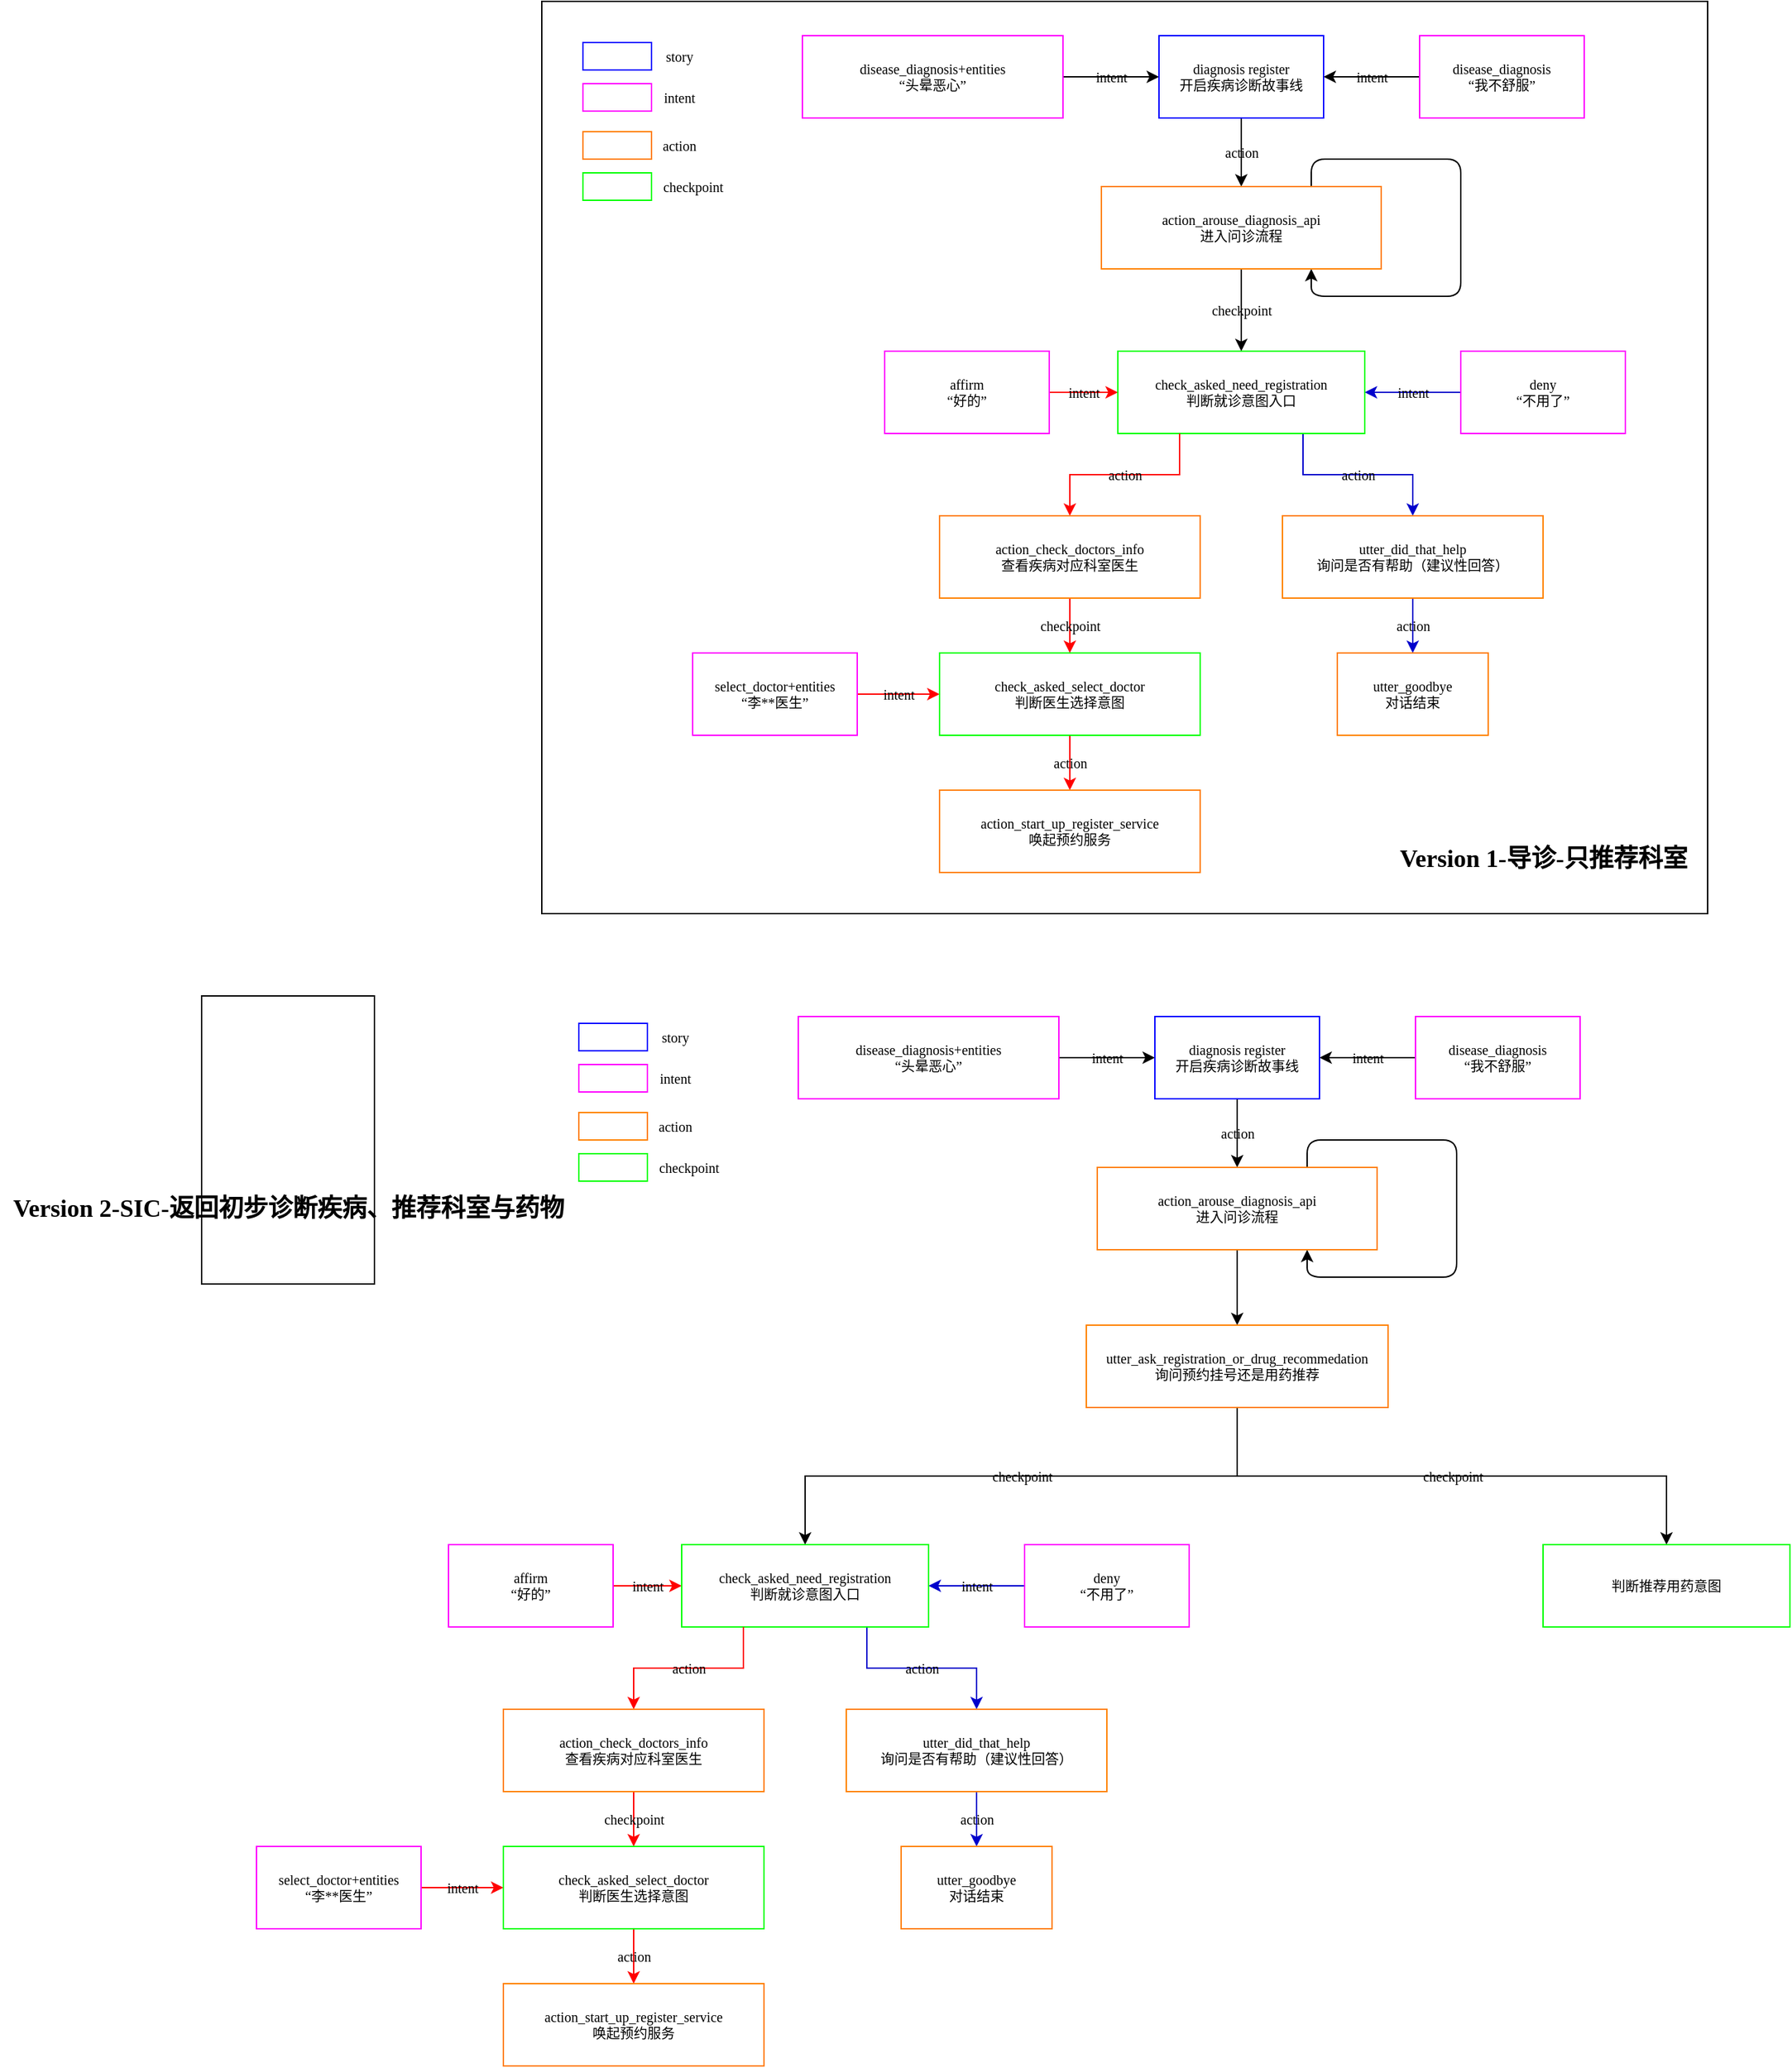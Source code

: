<mxfile version="18.0.6" type="device" pages="2"><diagram id="nR0XFxBPYSp32A-_7GJC" name="第 1 页"><mxGraphModel dx="2368" dy="2108" grid="1" gridSize="10" guides="1" tooltips="1" connect="1" arrows="1" fold="1" page="1" pageScale="1" pageWidth="827" pageHeight="1169" math="0" shadow="0"><root><mxCell id="0"/><mxCell id="1" parent="0"/><mxCell id="WobwZzekLnD1ukFveJk9-29" value="" style="whiteSpace=wrap;html=1;labelBackgroundColor=none;fontFamily=Times New Roman;fontSize=15;" vertex="1" parent="1"><mxGeometry x="-410" y="-5" width="850" height="665" as="geometry"/></mxCell><mxCell id="DvigkotXk9K4suQ4TjZf-3" value="intent" style="edgeStyle=orthogonalEdgeStyle;rounded=0;orthogonalLoop=1;jettySize=auto;html=1;startArrow=classic;startFill=1;endArrow=none;endFill=0;fontSize=10;fontFamily=Times New Roman;labelBackgroundColor=none;" edge="1" parent="1" source="DvigkotXk9K4suQ4TjZf-1" target="DvigkotXk9K4suQ4TjZf-2"><mxGeometry relative="1" as="geometry"/></mxCell><mxCell id="DvigkotXk9K4suQ4TjZf-5" value="intent" style="edgeStyle=orthogonalEdgeStyle;rounded=0;orthogonalLoop=1;jettySize=auto;html=1;startArrow=classic;startFill=1;endArrow=none;endFill=0;fontSize=10;fontFamily=Times New Roman;labelBackgroundColor=none;" edge="1" parent="1" source="DvigkotXk9K4suQ4TjZf-1" target="DvigkotXk9K4suQ4TjZf-4"><mxGeometry relative="1" as="geometry"/></mxCell><mxCell id="DvigkotXk9K4suQ4TjZf-9" value="action" style="rounded=0;orthogonalLoop=1;jettySize=auto;html=1;exitX=0.5;exitY=1;exitDx=0;exitDy=0;fontColor=#000000;startArrow=none;startFill=0;endArrow=classic;endFill=1;fontSize=10;fontFamily=Times New Roman;labelBackgroundColor=none;" edge="1" parent="1" source="DvigkotXk9K4suQ4TjZf-1" target="DvigkotXk9K4suQ4TjZf-6"><mxGeometry relative="1" as="geometry"/></mxCell><mxCell id="DvigkotXk9K4suQ4TjZf-1" value="&lt;div style=&quot;font-size: 10px;&quot;&gt;diagnosis register&lt;/div&gt;&lt;div style=&quot;font-size: 10px;&quot;&gt;开启疾病诊断故事线&lt;/div&gt;" style="whiteSpace=wrap;html=1;fontColor=#000000;labelBackgroundColor=none;strokeColor=#0000FF;fontSize=10;fontFamily=Times New Roman;" vertex="1" parent="1"><mxGeometry x="40" y="20" width="120" height="60" as="geometry"/></mxCell><mxCell id="DvigkotXk9K4suQ4TjZf-2" value="&lt;div style=&quot;font-size: 10px;&quot;&gt;disease_diagnosis&lt;/div&gt;&lt;div style=&quot;font-size: 10px;&quot;&gt;“我不舒服”&lt;/div&gt;" style="whiteSpace=wrap;html=1;fontColor=#000000;labelBackgroundColor=none;strokeColor=#FF00FF;fontSize=10;fontFamily=Times New Roman;" vertex="1" parent="1"><mxGeometry x="230" y="20" width="120" height="60" as="geometry"/></mxCell><mxCell id="DvigkotXk9K4suQ4TjZf-4" value="&lt;div style=&quot;font-size: 10px;&quot;&gt;disease_diagnosis+entities&lt;/div&gt;&lt;div style=&quot;font-size: 10px;&quot;&gt;“头晕恶心”&lt;br&gt;&lt;/div&gt;" style="whiteSpace=wrap;html=1;fontColor=#000000;labelBackgroundColor=none;strokeColor=#FF00FF;fontSize=10;fontFamily=Times New Roman;" vertex="1" parent="1"><mxGeometry x="-220" y="20" width="190" height="60" as="geometry"/></mxCell><mxCell id="DvigkotXk9K4suQ4TjZf-11" value="checkpoint" style="edgeStyle=none;rounded=0;orthogonalLoop=1;jettySize=auto;html=1;fontColor=#000000;startArrow=none;startFill=0;endArrow=classic;endFill=1;fontSize=10;fontFamily=Times New Roman;labelBackgroundColor=none;" edge="1" parent="1" source="DvigkotXk9K4suQ4TjZf-6" target="DvigkotXk9K4suQ4TjZf-10"><mxGeometry relative="1" as="geometry"/></mxCell><mxCell id="WobwZzekLnD1ukFveJk9-63" value="" style="edgeStyle=orthogonalEdgeStyle;rounded=1;orthogonalLoop=1;jettySize=auto;html=1;exitX=0.75;exitY=0;exitDx=0;exitDy=0;labelBackgroundColor=none;fontFamily=Times New Roman;fontSize=10;fontColor=default;startArrow=none;startFill=0;endArrow=classic;endFill=1;strokeColor=#000000;entryX=0.75;entryY=1;entryDx=0;entryDy=0;" edge="1" parent="1" source="DvigkotXk9K4suQ4TjZf-6" target="DvigkotXk9K4suQ4TjZf-6"><mxGeometry relative="1" as="geometry"><Array as="points"><mxPoint x="151" y="110"/><mxPoint x="260" y="110"/><mxPoint x="260" y="210"/><mxPoint x="151" y="210"/></Array></mxGeometry></mxCell><mxCell id="DvigkotXk9K4suQ4TjZf-6" value="&lt;div style=&quot;font-size: 10px;&quot;&gt;action_arouse_diagnosis_api&lt;/div&gt;&lt;div style=&quot;font-size: 10px;&quot;&gt;进入问诊流程&lt;/div&gt;" style="whiteSpace=wrap;html=1;fontColor=#000000;labelBackgroundColor=none;strokeColor=#FF8000;fontSize=10;fontFamily=Times New Roman;" vertex="1" parent="1"><mxGeometry x="-2" y="130" width="204" height="60" as="geometry"/></mxCell><mxCell id="DvigkotXk9K4suQ4TjZf-13" value="intent" style="edgeStyle=none;rounded=0;orthogonalLoop=1;jettySize=auto;html=1;fontColor=#000000;startArrow=classic;startFill=1;endArrow=none;endFill=0;strokeColor=#FF0000;fontSize=10;fontFamily=Times New Roman;labelBackgroundColor=none;" edge="1" parent="1" source="DvigkotXk9K4suQ4TjZf-10" target="DvigkotXk9K4suQ4TjZf-12"><mxGeometry relative="1" as="geometry"/></mxCell><mxCell id="DvigkotXk9K4suQ4TjZf-15" value="intent" style="edgeStyle=none;rounded=0;orthogonalLoop=1;jettySize=auto;html=1;fontColor=#000000;startArrow=classic;startFill=1;endArrow=none;endFill=0;fontSize=10;fontFamily=Times New Roman;strokeColor=#0000CC;labelBackgroundColor=none;" edge="1" parent="1" source="DvigkotXk9K4suQ4TjZf-10" target="DvigkotXk9K4suQ4TjZf-14"><mxGeometry relative="1" as="geometry"/></mxCell><mxCell id="WobwZzekLnD1ukFveJk9-21" value="action" style="edgeStyle=orthogonalEdgeStyle;rounded=0;orthogonalLoop=1;jettySize=auto;html=1;exitX=0.75;exitY=1;exitDx=0;exitDy=0;entryX=0.5;entryY=0;entryDx=0;entryDy=0;fontFamily=Times New Roman;fontSize=10;fontColor=#000000;startArrow=none;startFill=0;endArrow=classic;endFill=1;strokeColor=#0000CC;labelBackgroundColor=none;" edge="1" parent="1" source="DvigkotXk9K4suQ4TjZf-10" target="WobwZzekLnD1ukFveJk9-20"><mxGeometry relative="1" as="geometry"/></mxCell><mxCell id="DvigkotXk9K4suQ4TjZf-10" value="&lt;div style=&quot;font-size: 10px;&quot;&gt;&lt;font&gt;check_asked_need_registration&lt;/font&gt;&lt;/div&gt;&lt;div style=&quot;font-size: 10px;&quot;&gt;判断就诊意图入口&lt;/div&gt;" style="whiteSpace=wrap;html=1;fontColor=#000000;labelBackgroundColor=none;strokeColor=#00FF00;fontSize=10;fontFamily=Times New Roman;" vertex="1" parent="1"><mxGeometry x="10" y="250" width="180" height="60" as="geometry"/></mxCell><mxCell id="WobwZzekLnD1ukFveJk9-2" value="action" style="edgeStyle=orthogonalEdgeStyle;rounded=0;orthogonalLoop=1;jettySize=auto;html=1;fontColor=#000000;startArrow=none;startFill=0;endArrow=classic;endFill=1;exitX=0.25;exitY=1;exitDx=0;exitDy=0;strokeColor=#FF0000;fontSize=10;fontFamily=Times New Roman;labelBackgroundColor=none;" edge="1" parent="1" source="DvigkotXk9K4suQ4TjZf-10" target="WobwZzekLnD1ukFveJk9-1"><mxGeometry relative="1" as="geometry"/></mxCell><mxCell id="DvigkotXk9K4suQ4TjZf-12" value="affirm&lt;br&gt;“好的”" style="whiteSpace=wrap;html=1;fontColor=#000000;labelBackgroundColor=none;strokeColor=#FF00FF;fontSize=10;fontFamily=Times New Roman;" vertex="1" parent="1"><mxGeometry x="-160" y="250" width="120" height="60" as="geometry"/></mxCell><mxCell id="DvigkotXk9K4suQ4TjZf-14" value="deny&lt;br&gt;“不用了”" style="whiteSpace=wrap;html=1;fontColor=#000000;labelBackgroundColor=none;strokeColor=#FF00FF;fontSize=10;fontFamily=Times New Roman;" vertex="1" parent="1"><mxGeometry x="260" y="250" width="120" height="60" as="geometry"/></mxCell><mxCell id="WobwZzekLnD1ukFveJk9-6" value="checkpoint" style="edgeStyle=none;rounded=0;orthogonalLoop=1;jettySize=auto;html=1;fontColor=#000000;startArrow=none;startFill=0;endArrow=classic;endFill=1;fontSize=10;fontFamily=Times New Roman;strokeColor=#FF0000;labelBackgroundColor=none;" edge="1" parent="1" source="WobwZzekLnD1ukFveJk9-1" target="WobwZzekLnD1ukFveJk9-5"><mxGeometry relative="1" as="geometry"/></mxCell><mxCell id="WobwZzekLnD1ukFveJk9-1" value="&lt;div style=&quot;font-size: 10px;&quot;&gt;action_check_doctors_info&lt;/div&gt;&lt;div style=&quot;font-size: 10px;&quot;&gt;查看疾病对应科室医生&lt;/div&gt;" style="whiteSpace=wrap;html=1;fontColor=#000000;labelBackgroundColor=none;strokeColor=#FF8000;fontSize=10;fontFamily=Times New Roman;" vertex="1" parent="1"><mxGeometry x="-120" y="370" width="190" height="60" as="geometry"/></mxCell><mxCell id="WobwZzekLnD1ukFveJk9-10" value="intent" style="edgeStyle=none;rounded=0;orthogonalLoop=1;jettySize=auto;html=1;fontColor=#000000;startArrow=classic;startFill=1;endArrow=none;endFill=0;fontSize=10;fontFamily=Times New Roman;labelBackgroundColor=none;strokeColor=#FF0000;" edge="1" parent="1" source="WobwZzekLnD1ukFveJk9-5" target="WobwZzekLnD1ukFveJk9-9"><mxGeometry relative="1" as="geometry"/></mxCell><mxCell id="WobwZzekLnD1ukFveJk9-19" value="action" style="edgeStyle=elbowEdgeStyle;rounded=0;orthogonalLoop=1;jettySize=auto;html=1;exitX=0.5;exitY=1;exitDx=0;exitDy=0;fontFamily=Times New Roman;fontSize=10;fontColor=#000000;startArrow=none;startFill=0;endArrow=classic;endFill=1;strokeColor=#FF0000;labelBackgroundColor=none;" edge="1" parent="1" source="WobwZzekLnD1ukFveJk9-5" target="WobwZzekLnD1ukFveJk9-15"><mxGeometry relative="1" as="geometry"/></mxCell><mxCell id="WobwZzekLnD1ukFveJk9-5" value="&lt;div style=&quot;font-size: 10px;&quot;&gt;&lt;div style=&quot;font-size: 10px;&quot;&gt;check_asked_select_doctor&lt;/div&gt;&lt;div style=&quot;font-size: 10px;&quot;&gt;判断医生选择意图&lt;/div&gt;&lt;/div&gt;" style="whiteSpace=wrap;html=1;fontColor=#000000;labelBackgroundColor=none;strokeColor=#00FF00;fontSize=10;fontFamily=Times New Roman;" vertex="1" parent="1"><mxGeometry x="-120" y="470" width="190" height="60" as="geometry"/></mxCell><mxCell id="WobwZzekLnD1ukFveJk9-9" value="&lt;div style=&quot;font-size: 10px;&quot;&gt;select_doctor+entities&lt;/div&gt;&lt;div style=&quot;font-size: 10px;&quot;&gt;“李**医生”&lt;/div&gt;" style="whiteSpace=wrap;html=1;fontColor=#000000;labelBackgroundColor=none;strokeColor=#FF00FF;fontSize=10;fontFamily=Times New Roman;" vertex="1" parent="1"><mxGeometry x="-300" y="470" width="120" height="60" as="geometry"/></mxCell><mxCell id="WobwZzekLnD1ukFveJk9-11" value="&lt;div style=&quot;font-size: 10px;&quot;&gt;&lt;br style=&quot;font-size: 10px;&quot;&gt;&lt;/div&gt;" style="whiteSpace=wrap;html=1;fontColor=#000000;labelBackgroundColor=none;strokeColor=#FF00FF;fontSize=10;fontFamily=Times New Roman;" vertex="1" parent="1"><mxGeometry x="-380" y="55" width="50" height="20" as="geometry"/></mxCell><mxCell id="WobwZzekLnD1ukFveJk9-12" value="intent" style="text;html=1;align=center;verticalAlign=middle;resizable=0;points=[];autosize=1;strokeColor=none;fillColor=none;fontFamily=Times New Roman;fontColor=#000000;fontSize=10;labelBackgroundColor=none;" vertex="1" parent="1"><mxGeometry x="-330" y="55" width="40" height="20" as="geometry"/></mxCell><mxCell id="WobwZzekLnD1ukFveJk9-13" value="&lt;div style=&quot;font-size: 10px;&quot;&gt;&lt;br style=&quot;font-size: 10px;&quot;&gt;&lt;/div&gt;" style="whiteSpace=wrap;html=1;fontColor=#000000;labelBackgroundColor=none;strokeColor=#0000FF;fontSize=10;fontFamily=Times New Roman;" vertex="1" parent="1"><mxGeometry x="-380" y="25" width="50" height="20" as="geometry"/></mxCell><mxCell id="WobwZzekLnD1ukFveJk9-14" value="story" style="text;html=1;align=center;verticalAlign=middle;resizable=0;points=[];autosize=1;strokeColor=none;fillColor=none;fontFamily=Times New Roman;fontColor=#000000;fontSize=10;labelBackgroundColor=none;" vertex="1" parent="1"><mxGeometry x="-330" y="25" width="40" height="20" as="geometry"/></mxCell><mxCell id="WobwZzekLnD1ukFveJk9-15" value="&lt;div style=&quot;font-size: 10px;&quot;&gt;&lt;div style=&quot;font-size: 10px;&quot;&gt;&lt;div style=&quot;font-size: 7.5pt;&quot;&gt;action_start_up_register_service&lt;/div&gt;&lt;div style=&quot;font-size: 7.5pt;&quot;&gt;唤起预约服务&lt;/div&gt;&lt;/div&gt;&lt;/div&gt;" style="whiteSpace=wrap;html=1;fontColor=default;labelBackgroundColor=none;strokeColor=#FF8000;fontSize=10;fontFamily=Times New Roman;" vertex="1" parent="1"><mxGeometry x="-120" y="570" width="190" height="60" as="geometry"/></mxCell><mxCell id="WobwZzekLnD1ukFveJk9-17" value="&lt;div style=&quot;font-size: 10px;&quot;&gt;&lt;br&gt;&lt;/div&gt;" style="whiteSpace=wrap;html=1;fontColor=#000000;labelBackgroundColor=none;strokeColor=#FF8000;fontSize=10;fontFamily=Times New Roman;" vertex="1" parent="1"><mxGeometry x="-380" y="90" width="50" height="20" as="geometry"/></mxCell><mxCell id="WobwZzekLnD1ukFveJk9-18" value="action" style="text;html=1;align=center;verticalAlign=middle;resizable=0;points=[];autosize=1;strokeColor=none;fillColor=none;fontFamily=Times New Roman;fontColor=#000000;fontSize=10;labelBackgroundColor=none;" vertex="1" parent="1"><mxGeometry x="-330" y="90" width="40" height="20" as="geometry"/></mxCell><mxCell id="WobwZzekLnD1ukFveJk9-23" value="action" style="edgeStyle=orthogonalEdgeStyle;rounded=0;orthogonalLoop=1;jettySize=auto;html=1;fontFamily=Times New Roman;fontSize=10;fontColor=#000000;startArrow=none;startFill=0;endArrow=classic;endFill=1;strokeColor=#0000CC;labelBackgroundColor=none;" edge="1" parent="1" source="WobwZzekLnD1ukFveJk9-20" target="WobwZzekLnD1ukFveJk9-22"><mxGeometry relative="1" as="geometry"/></mxCell><mxCell id="WobwZzekLnD1ukFveJk9-20" value="&lt;div style=&quot;font-size: 10px;&quot;&gt;&lt;div style=&quot;font-size: 7.5pt;&quot;&gt;utter_did_that_help&lt;/div&gt;&lt;div style=&quot;font-size: 7.5pt;&quot;&gt;询问是否有帮助（建议性回答）&lt;/div&gt;&lt;/div&gt;" style="whiteSpace=wrap;html=1;fontColor=default;labelBackgroundColor=none;strokeColor=#FF8000;fontSize=10;fontFamily=Times New Roman;" vertex="1" parent="1"><mxGeometry x="130" y="370" width="190" height="60" as="geometry"/></mxCell><mxCell id="WobwZzekLnD1ukFveJk9-22" value="&lt;div style=&quot;font-size: 10px;&quot;&gt;&lt;div style=&quot;font-size: 7.5pt;&quot;&gt;&lt;div style=&quot;font-size: 7.5pt;&quot;&gt;utter_goodbye&lt;/div&gt;&lt;div style=&quot;font-size: 7.5pt;&quot;&gt;对话结束&lt;br&gt;&lt;/div&gt;&lt;/div&gt;&lt;/div&gt;" style="whiteSpace=wrap;html=1;fontColor=default;labelBackgroundColor=none;strokeColor=#FF8000;fontSize=10;fontFamily=Times New Roman;" vertex="1" parent="1"><mxGeometry x="170" y="470" width="110" height="60" as="geometry"/></mxCell><mxCell id="WobwZzekLnD1ukFveJk9-28" value="&lt;font size=&quot;1&quot; style=&quot;&quot;&gt;&lt;b style=&quot;font-size: 18px;&quot;&gt;Version 1-导诊-只推荐科室&lt;/b&gt;&lt;/font&gt;" style="text;html=1;align=center;verticalAlign=middle;resizable=0;points=[];autosize=1;strokeColor=none;fillColor=none;fontSize=10;fontFamily=Times New Roman;fontColor=default;" vertex="1" parent="1"><mxGeometry x="205" y="610" width="230" height="20" as="geometry"/></mxCell><mxCell id="WobwZzekLnD1ukFveJk9-30" value="" style="whiteSpace=wrap;html=1;labelBackgroundColor=none;fontFamily=Times New Roman;fontSize=15;" vertex="1" parent="1"><mxGeometry x="-658" y="720" width="126" height="210" as="geometry"/></mxCell><mxCell id="WobwZzekLnD1ukFveJk9-62" value="&lt;font size=&quot;1&quot; style=&quot;&quot;&gt;&lt;b style=&quot;font-size: 18px;&quot;&gt;Version 2-SIC-返回初步诊断疾病、推荐科室与药物&lt;/b&gt;&lt;/font&gt;" style="text;html=1;align=center;verticalAlign=middle;resizable=0;points=[];autosize=1;strokeColor=none;fillColor=none;fontSize=10;fontFamily=Times New Roman;fontColor=default;" vertex="1" parent="1"><mxGeometry x="-805" y="865" width="420" height="20" as="geometry"/></mxCell><mxCell id="WobwZzekLnD1ukFveJk9-99" value="&lt;div style=&quot;font-size: 10px;&quot;&gt;&lt;br&gt;&lt;/div&gt;" style="whiteSpace=wrap;html=1;fontColor=#000000;labelBackgroundColor=none;strokeColor=#00FF00;fontSize=10;fontFamily=Times New Roman;" vertex="1" parent="1"><mxGeometry x="-380" y="120" width="50" height="20" as="geometry"/></mxCell><mxCell id="WobwZzekLnD1ukFveJk9-100" value="checkpoint" style="text;html=1;align=center;verticalAlign=middle;resizable=0;points=[];autosize=1;strokeColor=none;fillColor=none;fontFamily=Times New Roman;fontColor=#000000;fontSize=10;labelBackgroundColor=none;" vertex="1" parent="1"><mxGeometry x="-330" y="120" width="60" height="20" as="geometry"/></mxCell><mxCell id="WobwZzekLnD1ukFveJk9-102" value="intent" style="edgeStyle=orthogonalEdgeStyle;rounded=0;orthogonalLoop=1;jettySize=auto;html=1;startArrow=classic;startFill=1;endArrow=none;endFill=0;fontSize=10;fontFamily=Times New Roman;labelBackgroundColor=none;" edge="1" parent="1" source="WobwZzekLnD1ukFveJk9-105" target="WobwZzekLnD1ukFveJk9-106"><mxGeometry relative="1" as="geometry"/></mxCell><mxCell id="WobwZzekLnD1ukFveJk9-103" value="intent" style="edgeStyle=orthogonalEdgeStyle;rounded=0;orthogonalLoop=1;jettySize=auto;html=1;startArrow=classic;startFill=1;endArrow=none;endFill=0;fontSize=10;fontFamily=Times New Roman;labelBackgroundColor=none;" edge="1" parent="1" source="WobwZzekLnD1ukFveJk9-105" target="WobwZzekLnD1ukFveJk9-107"><mxGeometry relative="1" as="geometry"/></mxCell><mxCell id="WobwZzekLnD1ukFveJk9-104" value="action" style="rounded=0;orthogonalLoop=1;jettySize=auto;html=1;exitX=0.5;exitY=1;exitDx=0;exitDy=0;fontColor=#000000;startArrow=none;startFill=0;endArrow=classic;endFill=1;fontSize=10;fontFamily=Times New Roman;labelBackgroundColor=none;" edge="1" parent="1" source="WobwZzekLnD1ukFveJk9-105" target="WobwZzekLnD1ukFveJk9-110"><mxGeometry relative="1" as="geometry"/></mxCell><mxCell id="WobwZzekLnD1ukFveJk9-105" value="&lt;div style=&quot;font-size: 10px;&quot;&gt;diagnosis register&lt;/div&gt;&lt;div style=&quot;font-size: 10px;&quot;&gt;开启疾病诊断故事线&lt;/div&gt;" style="whiteSpace=wrap;html=1;fontColor=#000000;labelBackgroundColor=none;strokeColor=#0000FF;fontSize=10;fontFamily=Times New Roman;" vertex="1" parent="1"><mxGeometry x="37" y="735" width="120" height="60" as="geometry"/></mxCell><mxCell id="WobwZzekLnD1ukFveJk9-106" value="&lt;div style=&quot;font-size: 10px;&quot;&gt;disease_diagnosis&lt;/div&gt;&lt;div style=&quot;font-size: 10px;&quot;&gt;“我不舒服”&lt;/div&gt;" style="whiteSpace=wrap;html=1;fontColor=#000000;labelBackgroundColor=none;strokeColor=#FF00FF;fontSize=10;fontFamily=Times New Roman;" vertex="1" parent="1"><mxGeometry x="227" y="735" width="120" height="60" as="geometry"/></mxCell><mxCell id="WobwZzekLnD1ukFveJk9-107" value="&lt;div style=&quot;font-size: 10px;&quot;&gt;disease_diagnosis+entities&lt;/div&gt;&lt;div style=&quot;font-size: 10px;&quot;&gt;“头晕恶心”&lt;br&gt;&lt;/div&gt;" style="whiteSpace=wrap;html=1;fontColor=#000000;labelBackgroundColor=none;strokeColor=#FF00FF;fontSize=10;fontFamily=Times New Roman;" vertex="1" parent="1"><mxGeometry x="-223" y="735" width="190" height="60" as="geometry"/></mxCell><mxCell id="WobwZzekLnD1ukFveJk9-108" value="checkpoint" style="edgeStyle=elbowEdgeStyle;rounded=0;orthogonalLoop=1;jettySize=auto;html=1;fontColor=#000000;startArrow=none;startFill=0;endArrow=classic;endFill=1;fontSize=10;fontFamily=Times New Roman;labelBackgroundColor=none;elbow=vertical;exitX=0.5;exitY=1;exitDx=0;exitDy=0;" edge="1" parent="1" source="WobwZzekLnD1ukFveJk9-140" target="WobwZzekLnD1ukFveJk9-114"><mxGeometry relative="1" as="geometry"/></mxCell><mxCell id="WobwZzekLnD1ukFveJk9-109" value="" style="edgeStyle=orthogonalEdgeStyle;rounded=1;orthogonalLoop=1;jettySize=auto;html=1;exitX=0.75;exitY=0;exitDx=0;exitDy=0;labelBackgroundColor=none;fontFamily=Times New Roman;fontSize=10;fontColor=default;startArrow=none;startFill=0;endArrow=classic;endFill=1;strokeColor=#000000;entryX=0.75;entryY=1;entryDx=0;entryDy=0;" edge="1" parent="1" source="WobwZzekLnD1ukFveJk9-110" target="WobwZzekLnD1ukFveJk9-110"><mxGeometry relative="1" as="geometry"><Array as="points"><mxPoint x="148" y="825"/><mxPoint x="257" y="825"/><mxPoint x="257" y="925"/><mxPoint x="148" y="925"/></Array></mxGeometry></mxCell><mxCell id="WobwZzekLnD1ukFveJk9-138" value="checkpoint" style="edgeStyle=elbowEdgeStyle;rounded=0;orthogonalLoop=1;jettySize=auto;elbow=vertical;html=1;labelBackgroundColor=none;fontFamily=Times New Roman;fontSize=10;fontColor=default;startArrow=none;startFill=0;endArrow=classic;endFill=1;strokeColor=#000000;strokeWidth=1;" edge="1" parent="1" source="WobwZzekLnD1ukFveJk9-140" target="WobwZzekLnD1ukFveJk9-137"><mxGeometry relative="1" as="geometry"/></mxCell><mxCell id="WobwZzekLnD1ukFveJk9-141" value="" style="edgeStyle=elbowEdgeStyle;rounded=0;orthogonalLoop=1;jettySize=auto;elbow=vertical;html=1;labelBackgroundColor=none;fontFamily=Times New Roman;fontSize=10;fontColor=default;startArrow=none;startFill=0;endArrow=classic;endFill=1;strokeColor=#000000;strokeWidth=1;" edge="1" parent="1" source="WobwZzekLnD1ukFveJk9-110" target="WobwZzekLnD1ukFveJk9-140"><mxGeometry relative="1" as="geometry"/></mxCell><mxCell id="WobwZzekLnD1ukFveJk9-110" value="&lt;div style=&quot;font-size: 10px;&quot;&gt;action_arouse_diagnosis_api&lt;/div&gt;&lt;div style=&quot;font-size: 10px;&quot;&gt;进入问诊流程&lt;/div&gt;" style="whiteSpace=wrap;html=1;fontColor=#000000;labelBackgroundColor=none;strokeColor=#FF8000;fontSize=10;fontFamily=Times New Roman;" vertex="1" parent="1"><mxGeometry x="-5" y="845" width="204" height="60" as="geometry"/></mxCell><mxCell id="WobwZzekLnD1ukFveJk9-111" value="intent" style="edgeStyle=none;rounded=0;orthogonalLoop=1;jettySize=auto;html=1;fontColor=#000000;startArrow=classic;startFill=1;endArrow=none;endFill=0;strokeColor=#FF0000;fontSize=10;fontFamily=Times New Roman;labelBackgroundColor=none;" edge="1" parent="1" source="WobwZzekLnD1ukFveJk9-114" target="WobwZzekLnD1ukFveJk9-116"><mxGeometry relative="1" as="geometry"/></mxCell><mxCell id="WobwZzekLnD1ukFveJk9-112" value="intent" style="edgeStyle=none;rounded=0;orthogonalLoop=1;jettySize=auto;html=1;fontColor=#000000;startArrow=classic;startFill=1;endArrow=none;endFill=0;fontSize=10;fontFamily=Times New Roman;strokeColor=#0000CC;labelBackgroundColor=none;" edge="1" parent="1" source="WobwZzekLnD1ukFveJk9-114" target="WobwZzekLnD1ukFveJk9-117"><mxGeometry relative="1" as="geometry"/></mxCell><mxCell id="WobwZzekLnD1ukFveJk9-113" value="action" style="edgeStyle=orthogonalEdgeStyle;rounded=0;orthogonalLoop=1;jettySize=auto;html=1;exitX=0.75;exitY=1;exitDx=0;exitDy=0;entryX=0.5;entryY=0;entryDx=0;entryDy=0;fontFamily=Times New Roman;fontSize=10;fontColor=#000000;startArrow=none;startFill=0;endArrow=classic;endFill=1;strokeColor=#0000CC;labelBackgroundColor=none;" edge="1" parent="1" source="WobwZzekLnD1ukFveJk9-114" target="WobwZzekLnD1ukFveJk9-132"><mxGeometry relative="1" as="geometry"/></mxCell><mxCell id="WobwZzekLnD1ukFveJk9-114" value="&lt;div style=&quot;font-size: 10px;&quot;&gt;&lt;font&gt;check_asked_need_registration&lt;/font&gt;&lt;/div&gt;&lt;div style=&quot;font-size: 10px;&quot;&gt;判断就诊意图入口&lt;/div&gt;" style="whiteSpace=wrap;html=1;fontColor=#000000;labelBackgroundColor=none;strokeColor=#00FF00;fontSize=10;fontFamily=Times New Roman;" vertex="1" parent="1"><mxGeometry x="-308" y="1120" width="180" height="60" as="geometry"/></mxCell><mxCell id="WobwZzekLnD1ukFveJk9-115" value="action" style="edgeStyle=orthogonalEdgeStyle;rounded=0;orthogonalLoop=1;jettySize=auto;html=1;fontColor=#000000;startArrow=none;startFill=0;endArrow=classic;endFill=1;exitX=0.25;exitY=1;exitDx=0;exitDy=0;strokeColor=#FF0000;fontSize=10;fontFamily=Times New Roman;labelBackgroundColor=none;" edge="1" parent="1" source="WobwZzekLnD1ukFveJk9-114" target="WobwZzekLnD1ukFveJk9-119"><mxGeometry relative="1" as="geometry"/></mxCell><mxCell id="WobwZzekLnD1ukFveJk9-116" value="affirm&lt;br&gt;“好的”" style="whiteSpace=wrap;html=1;fontColor=#000000;labelBackgroundColor=none;strokeColor=#FF00FF;fontSize=10;fontFamily=Times New Roman;" vertex="1" parent="1"><mxGeometry x="-478" y="1120" width="120" height="60" as="geometry"/></mxCell><mxCell id="WobwZzekLnD1ukFveJk9-117" value="deny&lt;br&gt;“不用了”" style="whiteSpace=wrap;html=1;fontColor=#000000;labelBackgroundColor=none;strokeColor=#FF00FF;fontSize=10;fontFamily=Times New Roman;" vertex="1" parent="1"><mxGeometry x="-58" y="1120" width="120" height="60" as="geometry"/></mxCell><mxCell id="WobwZzekLnD1ukFveJk9-118" value="checkpoint" style="edgeStyle=none;rounded=0;orthogonalLoop=1;jettySize=auto;html=1;fontColor=#000000;startArrow=none;startFill=0;endArrow=classic;endFill=1;fontSize=10;fontFamily=Times New Roman;strokeColor=#FF0000;labelBackgroundColor=none;" edge="1" parent="1" source="WobwZzekLnD1ukFveJk9-119" target="WobwZzekLnD1ukFveJk9-122"><mxGeometry relative="1" as="geometry"/></mxCell><mxCell id="WobwZzekLnD1ukFveJk9-119" value="&lt;div style=&quot;font-size: 10px;&quot;&gt;action_check_doctors_info&lt;/div&gt;&lt;div style=&quot;font-size: 10px;&quot;&gt;查看疾病对应科室医生&lt;/div&gt;" style="whiteSpace=wrap;html=1;fontColor=#000000;labelBackgroundColor=none;strokeColor=#FF8000;fontSize=10;fontFamily=Times New Roman;" vertex="1" parent="1"><mxGeometry x="-438" y="1240" width="190" height="60" as="geometry"/></mxCell><mxCell id="WobwZzekLnD1ukFveJk9-120" value="intent" style="edgeStyle=none;rounded=0;orthogonalLoop=1;jettySize=auto;html=1;fontColor=#000000;startArrow=classic;startFill=1;endArrow=none;endFill=0;fontSize=10;fontFamily=Times New Roman;labelBackgroundColor=none;strokeColor=#FF0000;" edge="1" parent="1" source="WobwZzekLnD1ukFveJk9-122" target="WobwZzekLnD1ukFveJk9-123"><mxGeometry relative="1" as="geometry"/></mxCell><mxCell id="WobwZzekLnD1ukFveJk9-121" value="action" style="edgeStyle=elbowEdgeStyle;rounded=0;orthogonalLoop=1;jettySize=auto;html=1;exitX=0.5;exitY=1;exitDx=0;exitDy=0;fontFamily=Times New Roman;fontSize=10;fontColor=#000000;startArrow=none;startFill=0;endArrow=classic;endFill=1;strokeColor=#FF0000;labelBackgroundColor=none;" edge="1" parent="1" source="WobwZzekLnD1ukFveJk9-122" target="WobwZzekLnD1ukFveJk9-128"><mxGeometry relative="1" as="geometry"/></mxCell><mxCell id="WobwZzekLnD1ukFveJk9-122" value="&lt;div style=&quot;font-size: 10px;&quot;&gt;&lt;div style=&quot;font-size: 10px;&quot;&gt;check_asked_select_doctor&lt;/div&gt;&lt;div style=&quot;font-size: 10px;&quot;&gt;判断医生选择意图&lt;/div&gt;&lt;/div&gt;" style="whiteSpace=wrap;html=1;fontColor=#000000;labelBackgroundColor=none;strokeColor=#00FF00;fontSize=10;fontFamily=Times New Roman;" vertex="1" parent="1"><mxGeometry x="-438" y="1340" width="190" height="60" as="geometry"/></mxCell><mxCell id="WobwZzekLnD1ukFveJk9-123" value="&lt;div style=&quot;font-size: 10px;&quot;&gt;select_doctor+entities&lt;/div&gt;&lt;div style=&quot;font-size: 10px;&quot;&gt;“李**医生”&lt;/div&gt;" style="whiteSpace=wrap;html=1;fontColor=#000000;labelBackgroundColor=none;strokeColor=#FF00FF;fontSize=10;fontFamily=Times New Roman;" vertex="1" parent="1"><mxGeometry x="-618" y="1340" width="120" height="60" as="geometry"/></mxCell><mxCell id="WobwZzekLnD1ukFveJk9-124" value="&lt;div style=&quot;font-size: 10px;&quot;&gt;&lt;br style=&quot;font-size: 10px;&quot;&gt;&lt;/div&gt;" style="whiteSpace=wrap;html=1;fontColor=#000000;labelBackgroundColor=none;strokeColor=#FF00FF;fontSize=10;fontFamily=Times New Roman;" vertex="1" parent="1"><mxGeometry x="-383" y="770" width="50" height="20" as="geometry"/></mxCell><mxCell id="WobwZzekLnD1ukFveJk9-125" value="intent" style="text;html=1;align=center;verticalAlign=middle;resizable=0;points=[];autosize=1;strokeColor=none;fillColor=none;fontFamily=Times New Roman;fontColor=#000000;fontSize=10;labelBackgroundColor=none;" vertex="1" parent="1"><mxGeometry x="-333" y="770" width="40" height="20" as="geometry"/></mxCell><mxCell id="WobwZzekLnD1ukFveJk9-126" value="&lt;div style=&quot;font-size: 10px;&quot;&gt;&lt;br style=&quot;font-size: 10px;&quot;&gt;&lt;/div&gt;" style="whiteSpace=wrap;html=1;fontColor=#000000;labelBackgroundColor=none;strokeColor=#0000FF;fontSize=10;fontFamily=Times New Roman;" vertex="1" parent="1"><mxGeometry x="-383" y="740" width="50" height="20" as="geometry"/></mxCell><mxCell id="WobwZzekLnD1ukFveJk9-127" value="story" style="text;html=1;align=center;verticalAlign=middle;resizable=0;points=[];autosize=1;strokeColor=none;fillColor=none;fontFamily=Times New Roman;fontColor=#000000;fontSize=10;labelBackgroundColor=none;" vertex="1" parent="1"><mxGeometry x="-333" y="740" width="40" height="20" as="geometry"/></mxCell><mxCell id="WobwZzekLnD1ukFveJk9-128" value="&lt;div style=&quot;font-size: 10px;&quot;&gt;&lt;div style=&quot;font-size: 10px;&quot;&gt;&lt;div style=&quot;font-size: 7.5pt;&quot;&gt;action_start_up_register_service&lt;/div&gt;&lt;div style=&quot;font-size: 7.5pt;&quot;&gt;唤起预约服务&lt;/div&gt;&lt;/div&gt;&lt;/div&gt;" style="whiteSpace=wrap;html=1;fontColor=default;labelBackgroundColor=none;strokeColor=#FF8000;fontSize=10;fontFamily=Times New Roman;" vertex="1" parent="1"><mxGeometry x="-438" y="1440" width="190" height="60" as="geometry"/></mxCell><mxCell id="WobwZzekLnD1ukFveJk9-129" value="&lt;div style=&quot;font-size: 10px;&quot;&gt;&lt;br&gt;&lt;/div&gt;" style="whiteSpace=wrap;html=1;fontColor=#000000;labelBackgroundColor=none;strokeColor=#FF8000;fontSize=10;fontFamily=Times New Roman;" vertex="1" parent="1"><mxGeometry x="-383" y="805" width="50" height="20" as="geometry"/></mxCell><mxCell id="WobwZzekLnD1ukFveJk9-130" value="action" style="text;html=1;align=center;verticalAlign=middle;resizable=0;points=[];autosize=1;strokeColor=none;fillColor=none;fontFamily=Times New Roman;fontColor=#000000;fontSize=10;labelBackgroundColor=none;" vertex="1" parent="1"><mxGeometry x="-333" y="805" width="40" height="20" as="geometry"/></mxCell><mxCell id="WobwZzekLnD1ukFveJk9-131" value="action" style="edgeStyle=orthogonalEdgeStyle;rounded=0;orthogonalLoop=1;jettySize=auto;html=1;fontFamily=Times New Roman;fontSize=10;fontColor=#000000;startArrow=none;startFill=0;endArrow=classic;endFill=1;strokeColor=#0000CC;labelBackgroundColor=none;" edge="1" parent="1" source="WobwZzekLnD1ukFveJk9-132" target="WobwZzekLnD1ukFveJk9-133"><mxGeometry relative="1" as="geometry"/></mxCell><mxCell id="WobwZzekLnD1ukFveJk9-132" value="&lt;div style=&quot;font-size: 10px;&quot;&gt;&lt;div style=&quot;font-size: 7.5pt;&quot;&gt;utter_did_that_help&lt;/div&gt;&lt;div style=&quot;font-size: 7.5pt;&quot;&gt;询问是否有帮助（建议性回答）&lt;/div&gt;&lt;/div&gt;" style="whiteSpace=wrap;html=1;fontColor=default;labelBackgroundColor=none;strokeColor=#FF8000;fontSize=10;fontFamily=Times New Roman;" vertex="1" parent="1"><mxGeometry x="-188" y="1240" width="190" height="60" as="geometry"/></mxCell><mxCell id="WobwZzekLnD1ukFveJk9-133" value="&lt;div style=&quot;font-size: 10px;&quot;&gt;&lt;div style=&quot;font-size: 7.5pt;&quot;&gt;&lt;div style=&quot;font-size: 7.5pt;&quot;&gt;utter_goodbye&lt;/div&gt;&lt;div style=&quot;font-size: 7.5pt;&quot;&gt;对话结束&lt;br&gt;&lt;/div&gt;&lt;/div&gt;&lt;/div&gt;" style="whiteSpace=wrap;html=1;fontColor=default;labelBackgroundColor=none;strokeColor=#FF8000;fontSize=10;fontFamily=Times New Roman;" vertex="1" parent="1"><mxGeometry x="-148" y="1340" width="110" height="60" as="geometry"/></mxCell><mxCell id="WobwZzekLnD1ukFveJk9-135" value="&lt;div style=&quot;font-size: 10px;&quot;&gt;&lt;br&gt;&lt;/div&gt;" style="whiteSpace=wrap;html=1;fontColor=#000000;labelBackgroundColor=none;strokeColor=#00FF00;fontSize=10;fontFamily=Times New Roman;" vertex="1" parent="1"><mxGeometry x="-383" y="835" width="50" height="20" as="geometry"/></mxCell><mxCell id="WobwZzekLnD1ukFveJk9-136" value="checkpoint" style="text;html=1;align=center;verticalAlign=middle;resizable=0;points=[];autosize=1;strokeColor=none;fillColor=none;fontFamily=Times New Roman;fontColor=#000000;fontSize=10;labelBackgroundColor=none;" vertex="1" parent="1"><mxGeometry x="-333" y="835" width="60" height="20" as="geometry"/></mxCell><mxCell id="WobwZzekLnD1ukFveJk9-137" value="&lt;div style=&quot;font-size: 10px;&quot;&gt;判断推荐用药意图&lt;/div&gt;" style="whiteSpace=wrap;html=1;fontColor=#000000;labelBackgroundColor=none;strokeColor=#00FF00;fontSize=10;fontFamily=Times New Roman;" vertex="1" parent="1"><mxGeometry x="320" y="1120" width="180" height="60" as="geometry"/></mxCell><mxCell id="WobwZzekLnD1ukFveJk9-140" value="&lt;div style=&quot;font-size: 10px;&quot;&gt;&lt;div style=&quot;font-size: 7.5pt;&quot;&gt;utter_ask_registration_or_drug_recommedation&lt;/div&gt;&lt;div style=&quot;font-size: 7.5pt;&quot;&gt;询问预约挂号还是用药推荐&lt;/div&gt;&lt;/div&gt;" style="whiteSpace=wrap;html=1;fontColor=#000000;labelBackgroundColor=default;strokeColor=#FF8000;fontSize=10;fontFamily=Times New Roman;" vertex="1" parent="1"><mxGeometry x="-13" y="960" width="220" height="60" as="geometry"/></mxCell></root></mxGraphModel></diagram><diagram id="1a_FNM261ajEfV43RExd" name="第 2 页"><mxGraphModel dx="418" dy="373" grid="1" gridSize="10" guides="1" tooltips="1" connect="1" arrows="1" fold="1" page="1" pageScale="1" pageWidth="827" pageHeight="1169" math="0" shadow="0"><root><mxCell id="0"/><mxCell id="1" parent="0"/></root></mxGraphModel></diagram></mxfile>